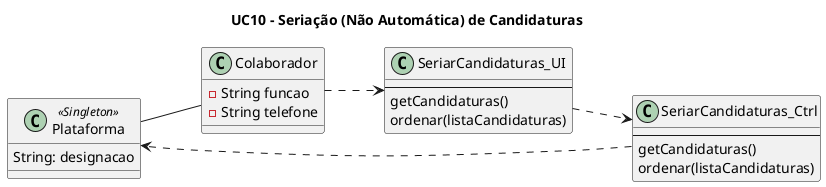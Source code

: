 @startuml

title UC10 - Seriação (Não Automática) de Candidaturas

left to right direction

class Plataforma << Singleton >> {
    String: designacao
}

class Colaborador {
    -String funcao
    -String telefone
}


class SeriarCandidaturas_UI {
    --
    getCandidaturas()
    ordenar(listaCandidaturas)
}

class SeriarCandidaturas_Ctrl {
    --
    getCandidaturas()
    ordenar(listaCandidaturas)
}

Plataforma -- Colaborador
Colaborador ..> SeriarCandidaturas_UI
SeriarCandidaturas_UI ..> SeriarCandidaturas_Ctrl
SeriarCandidaturas_Ctrl ..> Plataforma

@enduml